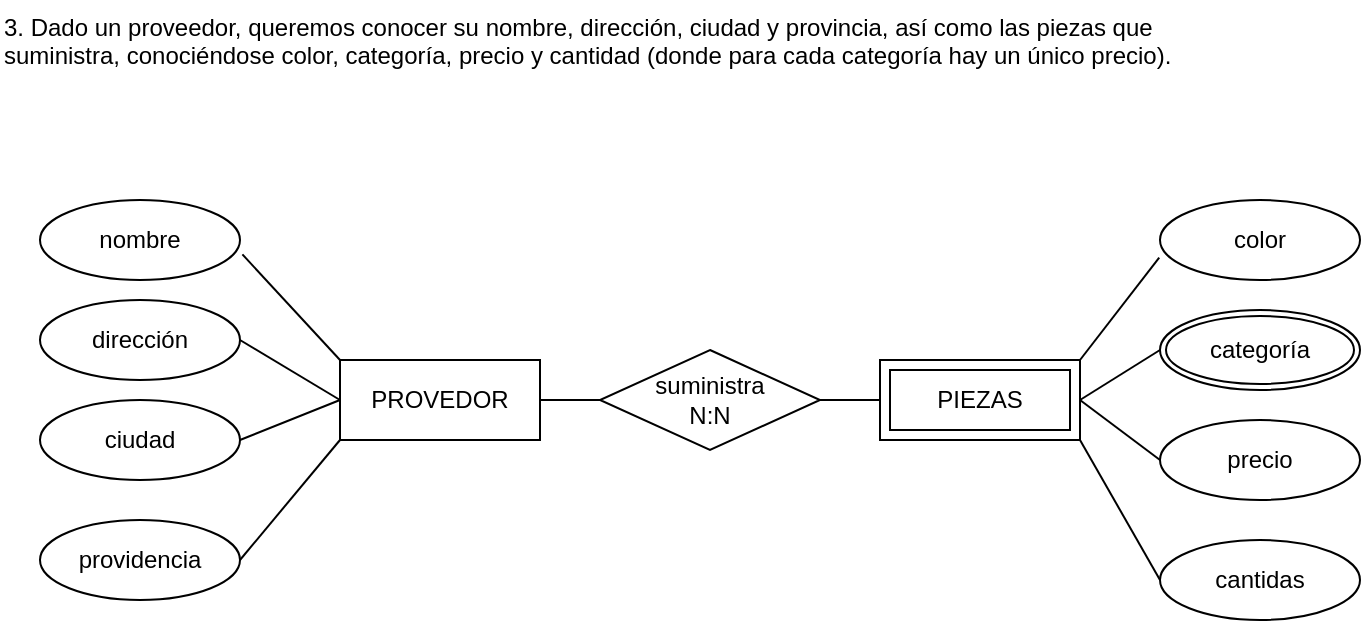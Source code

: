 <mxfile>
    <diagram id="_K-mey1XAT-lXD74Zbi8" name="Page-1">
        <mxGraphModel dx="1072" dy="563" grid="1" gridSize="10" guides="1" tooltips="1" connect="1" arrows="1" fold="1" page="1" pageScale="1" pageWidth="850" pageHeight="1100" math="0" shadow="0">
            <root>
                <mxCell id="0"/>
                <mxCell id="1" parent="0"/>
                <mxCell id="2" value="3. Dado un proveedor, queremos conocer su nombre, dirección, ciudad y provincia, así como las piezas que suministra, conociéndose color, categoría, precio y cantidad (donde para cada categoría hay un único precio)." style="text;whiteSpace=wrap;html=1;" vertex="1" parent="1">
                    <mxGeometry x="40" y="40" width="590" height="80" as="geometry"/>
                </mxCell>
                <mxCell id="3" style="edgeStyle=none;html=1;exitX=0;exitY=0.5;exitDx=0;exitDy=0;entryX=1;entryY=0.5;entryDx=0;entryDy=0;endArrow=none;endFill=0;" edge="1" parent="1" source="6" target="10">
                    <mxGeometry relative="1" as="geometry"/>
                </mxCell>
                <mxCell id="4" style="edgeStyle=none;html=1;exitX=1;exitY=0.5;exitDx=0;exitDy=0;entryX=0;entryY=0.5;entryDx=0;entryDy=0;endArrow=none;endFill=0;" edge="1" parent="1" source="6" target="14">
                    <mxGeometry relative="1" as="geometry"/>
                </mxCell>
                <mxCell id="5" style="edgeStyle=none;html=1;exitX=0;exitY=0.5;exitDx=0;exitDy=0;entryX=1;entryY=0.5;entryDx=0;entryDy=0;endArrow=none;endFill=0;" edge="1" parent="1" source="6" target="11">
                    <mxGeometry relative="1" as="geometry"/>
                </mxCell>
                <mxCell id="6" value="PROVEDOR" style="whiteSpace=wrap;html=1;align=center;" vertex="1" parent="1">
                    <mxGeometry x="210" y="220" width="100" height="40" as="geometry"/>
                </mxCell>
                <mxCell id="7" value="color" style="ellipse;whiteSpace=wrap;html=1;align=center;" vertex="1" parent="1">
                    <mxGeometry x="620" y="140" width="100" height="40" as="geometry"/>
                </mxCell>
                <mxCell id="8" style="edgeStyle=none;html=1;exitX=1;exitY=0.5;exitDx=0;exitDy=0;entryX=0;entryY=1;entryDx=0;entryDy=0;endArrow=none;endFill=0;" edge="1" parent="1" source="9" target="6">
                    <mxGeometry relative="1" as="geometry"/>
                </mxCell>
                <mxCell id="9" value="providencia" style="ellipse;whiteSpace=wrap;html=1;align=center;" vertex="1" parent="1">
                    <mxGeometry x="60" y="300" width="100" height="40" as="geometry"/>
                </mxCell>
                <mxCell id="10" value="ciudad" style="ellipse;whiteSpace=wrap;html=1;align=center;" vertex="1" parent="1">
                    <mxGeometry x="60" y="240" width="100" height="40" as="geometry"/>
                </mxCell>
                <mxCell id="11" value="dirección" style="ellipse;whiteSpace=wrap;html=1;align=center;" vertex="1" parent="1">
                    <mxGeometry x="60" y="190" width="100" height="40" as="geometry"/>
                </mxCell>
                <mxCell id="12" value="nombre" style="ellipse;whiteSpace=wrap;html=1;align=center;" vertex="1" parent="1">
                    <mxGeometry x="60" y="140" width="100" height="40" as="geometry"/>
                </mxCell>
                <mxCell id="13" style="edgeStyle=none;html=1;exitX=1;exitY=0.5;exitDx=0;exitDy=0;entryX=0;entryY=0.5;entryDx=0;entryDy=0;endArrow=none;endFill=0;" edge="1" parent="1" source="14" target="22">
                    <mxGeometry relative="1" as="geometry"/>
                </mxCell>
                <mxCell id="14" value="suministra&lt;br&gt;N:N" style="shape=rhombus;perimeter=rhombusPerimeter;whiteSpace=wrap;html=1;align=center;" vertex="1" parent="1">
                    <mxGeometry x="340" y="215" width="110" height="50" as="geometry"/>
                </mxCell>
                <mxCell id="15" value="cantidas" style="ellipse;whiteSpace=wrap;html=1;align=center;" vertex="1" parent="1">
                    <mxGeometry x="620" y="310" width="100" height="40" as="geometry"/>
                </mxCell>
                <mxCell id="16" value="precio" style="ellipse;whiteSpace=wrap;html=1;align=center;" vertex="1" parent="1">
                    <mxGeometry x="620" y="250" width="100" height="40" as="geometry"/>
                </mxCell>
                <mxCell id="17" value="categoría" style="ellipse;shape=doubleEllipse;margin=3;whiteSpace=wrap;html=1;align=center;" vertex="1" parent="1">
                    <mxGeometry x="620" y="195" width="100" height="40" as="geometry"/>
                </mxCell>
                <mxCell id="18" style="edgeStyle=none;html=1;exitX=0;exitY=0;exitDx=0;exitDy=0;entryX=1.012;entryY=0.68;entryDx=0;entryDy=0;entryPerimeter=0;endArrow=none;endFill=0;" edge="1" parent="1" source="6" target="12">
                    <mxGeometry relative="1" as="geometry"/>
                </mxCell>
                <mxCell id="19" style="edgeStyle=none;html=1;exitX=1;exitY=1;exitDx=0;exitDy=0;entryX=0;entryY=0.5;entryDx=0;entryDy=0;endArrow=none;endFill=0;" edge="1" parent="1" source="22" target="15">
                    <mxGeometry relative="1" as="geometry"/>
                </mxCell>
                <mxCell id="20" style="edgeStyle=none;html=1;exitX=1;exitY=0.5;exitDx=0;exitDy=0;entryX=0;entryY=0.5;entryDx=0;entryDy=0;endArrow=none;endFill=0;" edge="1" parent="1" source="22" target="17">
                    <mxGeometry relative="1" as="geometry"/>
                </mxCell>
                <mxCell id="21" style="edgeStyle=none;html=1;exitX=1;exitY=0.5;exitDx=0;exitDy=0;entryX=0;entryY=0.5;entryDx=0;entryDy=0;endArrow=none;endFill=0;" edge="1" parent="1" source="22" target="16">
                    <mxGeometry relative="1" as="geometry"/>
                </mxCell>
                <mxCell id="22" value="PIEZAS" style="shape=ext;margin=3;double=1;whiteSpace=wrap;html=1;align=center;" vertex="1" parent="1">
                    <mxGeometry x="480" y="220" width="100" height="40" as="geometry"/>
                </mxCell>
                <mxCell id="23" style="edgeStyle=none;html=1;exitX=1;exitY=0;exitDx=0;exitDy=0;entryX=-0.004;entryY=0.72;entryDx=0;entryDy=0;entryPerimeter=0;endArrow=none;endFill=0;" edge="1" parent="1" source="22" target="7">
                    <mxGeometry relative="1" as="geometry"/>
                </mxCell>
            </root>
        </mxGraphModel>
    </diagram>
</mxfile>